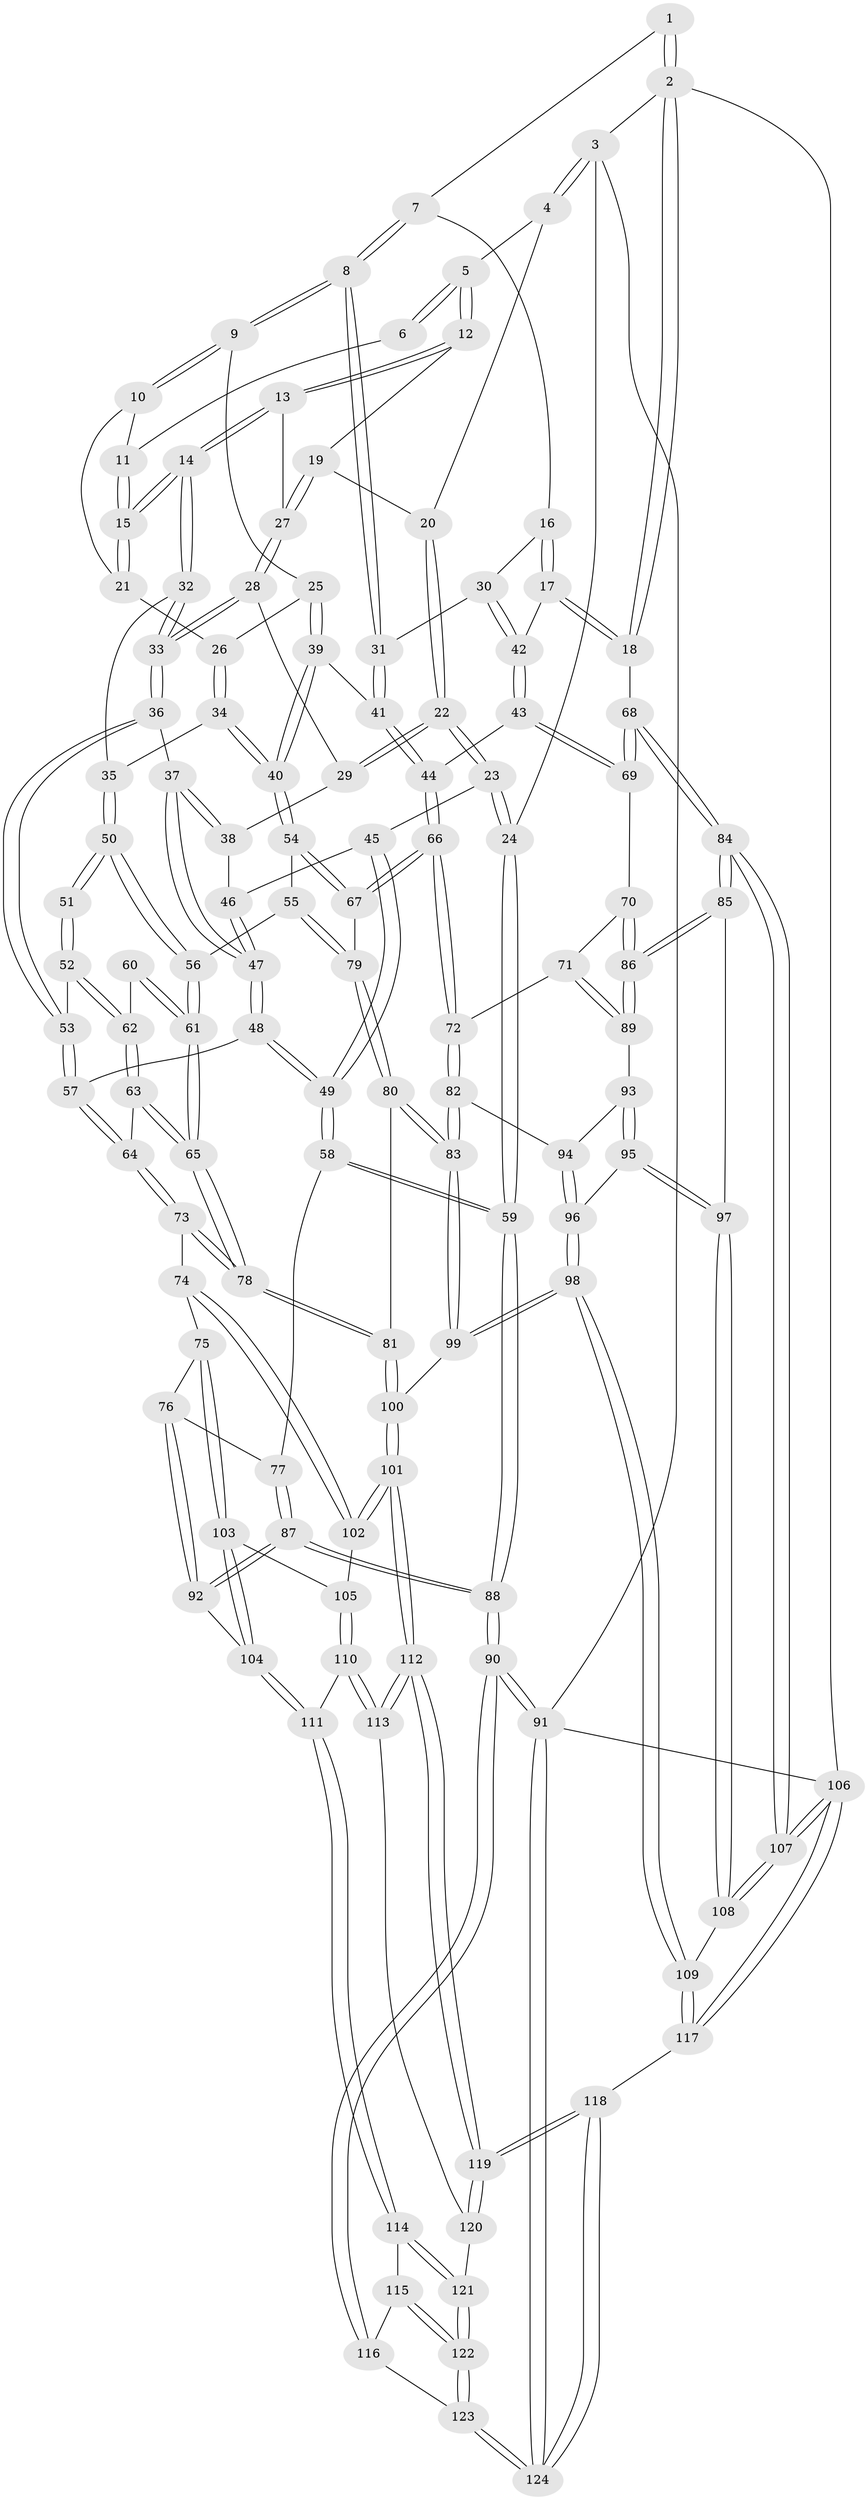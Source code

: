 // coarse degree distribution, {7: 0.05405405405405406, 8: 0.013513513513513514, 6: 0.16216216216216217, 2: 0.02702702702702703, 4: 0.3918918918918919, 5: 0.28378378378378377, 3: 0.06756756756756757}
// Generated by graph-tools (version 1.1) at 2025/21/03/04/25 18:21:34]
// undirected, 124 vertices, 307 edges
graph export_dot {
graph [start="1"]
  node [color=gray90,style=filled];
  1 [pos="+0.7507054793395599+0"];
  2 [pos="+1+0"];
  3 [pos="+0+0"];
  4 [pos="+0.023866300450516787+0"];
  5 [pos="+0.23856387366053716+0"];
  6 [pos="+0.7419969019254498+0"];
  7 [pos="+0.8007689508104309+0.00753025168850937"];
  8 [pos="+0.7392781210227429+0.20285060574793592"];
  9 [pos="+0.7081112806454154+0.18895593738531874"];
  10 [pos="+0.657858733020967+0.05553205860915849"];
  11 [pos="+0.7059799723373724+0"];
  12 [pos="+0.27838463642889105+0"];
  13 [pos="+0.33353479674699993+0.08425096326464054"];
  14 [pos="+0.3794713815179274+0.15400066874171026"];
  15 [pos="+0.4187602761531007+0.14356410551568463"];
  16 [pos="+0.8519944675721816+0.17251851816672"];
  17 [pos="+1+0.18747590578884735"];
  18 [pos="+1+0.16453120911955316"];
  19 [pos="+0.11573021775001031+0.16616113083227374"];
  20 [pos="+0.07038871623313898+0.14609857226497622"];
  21 [pos="+0.5414059433993539+0.14163330317024478"];
  22 [pos="+0+0.23845195941049108"];
  23 [pos="+0+0.24310428306586926"];
  24 [pos="+0+0.24781700221642974"];
  25 [pos="+0.6340759565121104+0.22682201011468897"];
  26 [pos="+0.6092974080924479+0.21871269295889406"];
  27 [pos="+0.13935905350020017+0.20520448789467244"];
  28 [pos="+0.13968471163881818+0.216415911320877"];
  29 [pos="+0.13363889886747468+0.2247543335601695"];
  30 [pos="+0.79044007715208+0.21104191481054907"];
  31 [pos="+0.7586440603567214+0.2148402764888136"];
  32 [pos="+0.37835482315215907+0.17460270730688565"];
  33 [pos="+0.2729179649057955+0.27930838346439624"];
  34 [pos="+0.5164463902144213+0.2789662224111376"];
  35 [pos="+0.42713297794286487+0.25075477170813665"];
  36 [pos="+0.26589426925982157+0.2960815652109858"];
  37 [pos="+0.24104065322494714+0.3075863705513127"];
  38 [pos="+0.11913780786802523+0.2815673521209338"];
  39 [pos="+0.6253600132998659+0.3752958215596173"];
  40 [pos="+0.6194299461859588+0.38099419148413577"];
  41 [pos="+0.7301409346721425+0.3413607830826995"];
  42 [pos="+0.893025653884659+0.37138870066307783"];
  43 [pos="+0.870944348507359+0.4023332735062034"];
  44 [pos="+0.836310569976159+0.4107170208092238"];
  45 [pos="+0.03252328240807588+0.298039967476542"];
  46 [pos="+0.10773104564439649+0.29806720491919747"];
  47 [pos="+0.14439256428069472+0.3823213423550786"];
  48 [pos="+0.12730985845146064+0.44455433495228375"];
  49 [pos="+0.08400704937072402+0.4645354887139378"];
  50 [pos="+0.42939367574240517+0.332923379676954"];
  51 [pos="+0.34934611672067345+0.37301241035404326"];
  52 [pos="+0.30201603897619567+0.3726249486724731"];
  53 [pos="+0.2725433530826555+0.3211557913460647"];
  54 [pos="+0.6189737483652513+0.3822752854234622"];
  55 [pos="+0.4989070655028801+0.47043560752730623"];
  56 [pos="+0.46919844874018063+0.46784161726836415"];
  57 [pos="+0.2042484194270265+0.46758788215427793"];
  58 [pos="+0.05391819059251923+0.48920562562220476"];
  59 [pos="+0+0.4653819186032337"];
  60 [pos="+0.3612276179238793+0.39758995190576607"];
  61 [pos="+0.4626386848430028+0.47162878041427736"];
  62 [pos="+0.30482571580090895+0.4212169638241941"];
  63 [pos="+0.30270308412430863+0.45743297296767316"];
  64 [pos="+0.24045855976545324+0.48933878802484665"];
  65 [pos="+0.43410925288648394+0.4920736676501428"];
  66 [pos="+0.7357686432478788+0.5427551483468809"];
  67 [pos="+0.7230629932053897+0.5278879607893681"];
  68 [pos="+1+0.550452892494715"];
  69 [pos="+0.9582443806567807+0.5373871835132882"];
  70 [pos="+0.9356160243157107+0.559338909175838"];
  71 [pos="+0.8669576172662806+0.5922877708368743"];
  72 [pos="+0.7351468677767475+0.5745473978745022"];
  73 [pos="+0.2583269348773537+0.6228088280558969"];
  74 [pos="+0.256421067941057+0.6238830933403136"];
  75 [pos="+0.16313957124034154+0.6438635955195936"];
  76 [pos="+0.10934147169897945+0.6130741112002873"];
  77 [pos="+0.08572163469640408+0.5750417631924047"];
  78 [pos="+0.36976972912562334+0.6456487536982045"];
  79 [pos="+0.5074897059291377+0.48202286133871675"];
  80 [pos="+0.5865354971365198+0.6086192318797594"];
  81 [pos="+0.38460162389172836+0.6677020649384372"];
  82 [pos="+0.716292545330128+0.60298752872434"];
  83 [pos="+0.6624185495514958+0.6603190615631649"];
  84 [pos="+1+0.7644925116068165"];
  85 [pos="+1+0.7613267509380077"];
  86 [pos="+0.9494971923824388+0.6936095294806494"];
  87 [pos="+0+0.7652601527770914"];
  88 [pos="+0+0.7721384275032747"];
  89 [pos="+0.8784633974497152+0.6718158568942907"];
  90 [pos="+0+1"];
  91 [pos="+0+1"];
  92 [pos="+0+0.7666793222047256"];
  93 [pos="+0.8781532883650162+0.6721631411941635"];
  94 [pos="+0.8313500785053407+0.6831803544308417"];
  95 [pos="+0.8650299360431369+0.73666853159723"];
  96 [pos="+0.8181611738871065+0.7484623063027019"];
  97 [pos="+0.9598505997580001+0.7844652337278004"];
  98 [pos="+0.6809190995405086+0.8409747856721823"];
  99 [pos="+0.6542953854345886+0.7647641341060472"];
  100 [pos="+0.40026656470385213+0.7240118156452354"];
  101 [pos="+0.3676546292579819+0.820662143542024"];
  102 [pos="+0.2379314449206038+0.7972004861439561"];
  103 [pos="+0.14866752121091145+0.7073367236981223"];
  104 [pos="+0.06781951590405112+0.803321503528212"];
  105 [pos="+0.23382191777804787+0.7985176028047205"];
  106 [pos="+1+1"];
  107 [pos="+1+1"];
  108 [pos="+0.8558376322272117+0.8897142563267637"];
  109 [pos="+0.6899870344650971+0.946716326995857"];
  110 [pos="+0.1685815736700969+0.8578225382744182"];
  111 [pos="+0.10112189651970517+0.8425702676503621"];
  112 [pos="+0.39420853298789277+0.9236490150042281"];
  113 [pos="+0.17596662702808885+0.8715871003294505"];
  114 [pos="+0.0854375279041816+0.8854543613736209"];
  115 [pos="+0.06802044525291291+0.9130250213244437"];
  116 [pos="+0.05920875954814493+0.9206992641534242"];
  117 [pos="+0.6138803867754297+1"];
  118 [pos="+0.5011889678150432+1"];
  119 [pos="+0.44779782995217743+1"];
  120 [pos="+0.18639860330757774+0.9195414483986338"];
  121 [pos="+0.15052231849765724+1"];
  122 [pos="+0.14133751434973263+1"];
  123 [pos="+0.13064117638809494+1"];
  124 [pos="+0.12790135779560527+1"];
  1 -- 2;
  1 -- 2;
  1 -- 7;
  2 -- 3;
  2 -- 18;
  2 -- 18;
  2 -- 106;
  3 -- 4;
  3 -- 4;
  3 -- 24;
  3 -- 91;
  4 -- 5;
  4 -- 20;
  5 -- 6;
  5 -- 6;
  5 -- 12;
  5 -- 12;
  6 -- 11;
  7 -- 8;
  7 -- 8;
  7 -- 16;
  8 -- 9;
  8 -- 9;
  8 -- 31;
  8 -- 31;
  9 -- 10;
  9 -- 10;
  9 -- 25;
  10 -- 11;
  10 -- 21;
  11 -- 15;
  11 -- 15;
  12 -- 13;
  12 -- 13;
  12 -- 19;
  13 -- 14;
  13 -- 14;
  13 -- 27;
  14 -- 15;
  14 -- 15;
  14 -- 32;
  14 -- 32;
  15 -- 21;
  15 -- 21;
  16 -- 17;
  16 -- 17;
  16 -- 30;
  17 -- 18;
  17 -- 18;
  17 -- 42;
  18 -- 68;
  19 -- 20;
  19 -- 27;
  19 -- 27;
  20 -- 22;
  20 -- 22;
  21 -- 26;
  22 -- 23;
  22 -- 23;
  22 -- 29;
  22 -- 29;
  23 -- 24;
  23 -- 24;
  23 -- 45;
  24 -- 59;
  24 -- 59;
  25 -- 26;
  25 -- 39;
  25 -- 39;
  26 -- 34;
  26 -- 34;
  27 -- 28;
  27 -- 28;
  28 -- 29;
  28 -- 33;
  28 -- 33;
  29 -- 38;
  30 -- 31;
  30 -- 42;
  30 -- 42;
  31 -- 41;
  31 -- 41;
  32 -- 33;
  32 -- 33;
  32 -- 35;
  33 -- 36;
  33 -- 36;
  34 -- 35;
  34 -- 40;
  34 -- 40;
  35 -- 50;
  35 -- 50;
  36 -- 37;
  36 -- 53;
  36 -- 53;
  37 -- 38;
  37 -- 38;
  37 -- 47;
  37 -- 47;
  38 -- 46;
  39 -- 40;
  39 -- 40;
  39 -- 41;
  40 -- 54;
  40 -- 54;
  41 -- 44;
  41 -- 44;
  42 -- 43;
  42 -- 43;
  43 -- 44;
  43 -- 69;
  43 -- 69;
  44 -- 66;
  44 -- 66;
  45 -- 46;
  45 -- 49;
  45 -- 49;
  46 -- 47;
  46 -- 47;
  47 -- 48;
  47 -- 48;
  48 -- 49;
  48 -- 49;
  48 -- 57;
  49 -- 58;
  49 -- 58;
  50 -- 51;
  50 -- 51;
  50 -- 56;
  50 -- 56;
  51 -- 52;
  51 -- 52;
  52 -- 53;
  52 -- 62;
  52 -- 62;
  53 -- 57;
  53 -- 57;
  54 -- 55;
  54 -- 67;
  54 -- 67;
  55 -- 56;
  55 -- 79;
  55 -- 79;
  56 -- 61;
  56 -- 61;
  57 -- 64;
  57 -- 64;
  58 -- 59;
  58 -- 59;
  58 -- 77;
  59 -- 88;
  59 -- 88;
  60 -- 61;
  60 -- 61;
  60 -- 62;
  61 -- 65;
  61 -- 65;
  62 -- 63;
  62 -- 63;
  63 -- 64;
  63 -- 65;
  63 -- 65;
  64 -- 73;
  64 -- 73;
  65 -- 78;
  65 -- 78;
  66 -- 67;
  66 -- 67;
  66 -- 72;
  66 -- 72;
  67 -- 79;
  68 -- 69;
  68 -- 69;
  68 -- 84;
  68 -- 84;
  69 -- 70;
  70 -- 71;
  70 -- 86;
  70 -- 86;
  71 -- 72;
  71 -- 89;
  71 -- 89;
  72 -- 82;
  72 -- 82;
  73 -- 74;
  73 -- 78;
  73 -- 78;
  74 -- 75;
  74 -- 102;
  74 -- 102;
  75 -- 76;
  75 -- 103;
  75 -- 103;
  76 -- 77;
  76 -- 92;
  76 -- 92;
  77 -- 87;
  77 -- 87;
  78 -- 81;
  78 -- 81;
  79 -- 80;
  79 -- 80;
  80 -- 81;
  80 -- 83;
  80 -- 83;
  81 -- 100;
  81 -- 100;
  82 -- 83;
  82 -- 83;
  82 -- 94;
  83 -- 99;
  83 -- 99;
  84 -- 85;
  84 -- 85;
  84 -- 107;
  84 -- 107;
  85 -- 86;
  85 -- 86;
  85 -- 97;
  86 -- 89;
  86 -- 89;
  87 -- 88;
  87 -- 88;
  87 -- 92;
  87 -- 92;
  88 -- 90;
  88 -- 90;
  89 -- 93;
  90 -- 91;
  90 -- 91;
  90 -- 116;
  90 -- 116;
  91 -- 124;
  91 -- 124;
  91 -- 106;
  92 -- 104;
  93 -- 94;
  93 -- 95;
  93 -- 95;
  94 -- 96;
  94 -- 96;
  95 -- 96;
  95 -- 97;
  95 -- 97;
  96 -- 98;
  96 -- 98;
  97 -- 108;
  97 -- 108;
  98 -- 99;
  98 -- 99;
  98 -- 109;
  98 -- 109;
  99 -- 100;
  100 -- 101;
  100 -- 101;
  101 -- 102;
  101 -- 102;
  101 -- 112;
  101 -- 112;
  102 -- 105;
  103 -- 104;
  103 -- 104;
  103 -- 105;
  104 -- 111;
  104 -- 111;
  105 -- 110;
  105 -- 110;
  106 -- 107;
  106 -- 107;
  106 -- 117;
  106 -- 117;
  107 -- 108;
  107 -- 108;
  108 -- 109;
  109 -- 117;
  109 -- 117;
  110 -- 111;
  110 -- 113;
  110 -- 113;
  111 -- 114;
  111 -- 114;
  112 -- 113;
  112 -- 113;
  112 -- 119;
  112 -- 119;
  113 -- 120;
  114 -- 115;
  114 -- 121;
  114 -- 121;
  115 -- 116;
  115 -- 122;
  115 -- 122;
  116 -- 123;
  117 -- 118;
  118 -- 119;
  118 -- 119;
  118 -- 124;
  118 -- 124;
  119 -- 120;
  119 -- 120;
  120 -- 121;
  121 -- 122;
  121 -- 122;
  122 -- 123;
  122 -- 123;
  123 -- 124;
  123 -- 124;
}
